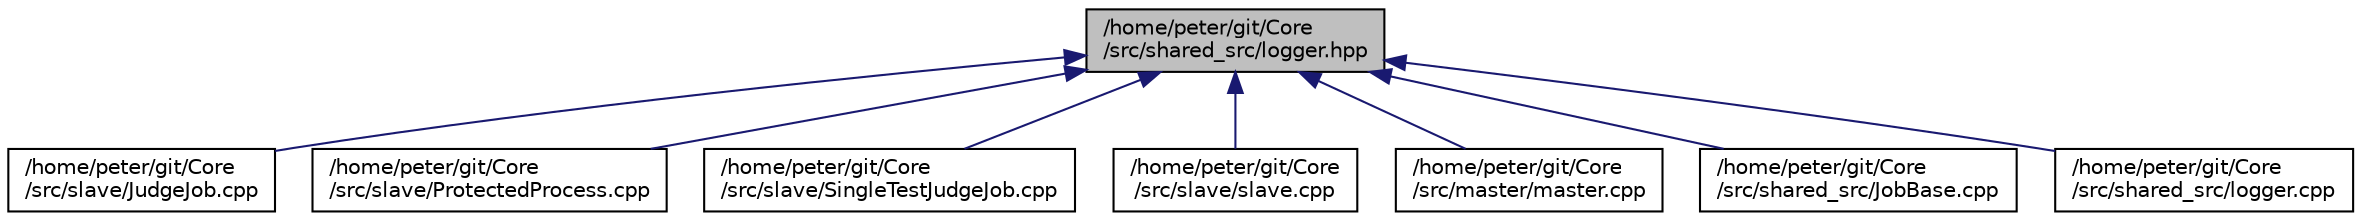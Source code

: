 digraph "/home/peter/git/Core/src/shared_src/logger.hpp"
{
 // LATEX_PDF_SIZE
  edge [fontname="Helvetica",fontsize="10",labelfontname="Helvetica",labelfontsize="10"];
  node [fontname="Helvetica",fontsize="10",shape=record];
  Node16 [label="/home/peter/git/Core\l/src/shared_src/logger.hpp",height=0.2,width=0.4,color="black", fillcolor="grey75", style="filled", fontcolor="black",tooltip=" "];
  Node16 -> Node17 [dir="back",color="midnightblue",fontsize="10",style="solid",fontname="Helvetica"];
  Node17 [label="/home/peter/git/Core\l/src/slave/JudgeJob.cpp",height=0.2,width=0.4,color="black", fillcolor="white", style="filled",URL="$_judge_job_8cpp.html",tooltip=" "];
  Node16 -> Node18 [dir="back",color="midnightblue",fontsize="10",style="solid",fontname="Helvetica"];
  Node18 [label="/home/peter/git/Core\l/src/slave/ProtectedProcess.cpp",height=0.2,width=0.4,color="black", fillcolor="white", style="filled",URL="$_protected_process_8cpp.html",tooltip=" "];
  Node16 -> Node19 [dir="back",color="midnightblue",fontsize="10",style="solid",fontname="Helvetica"];
  Node19 [label="/home/peter/git/Core\l/src/slave/SingleTestJudgeJob.cpp",height=0.2,width=0.4,color="black", fillcolor="white", style="filled",URL="$_single_test_judge_job_8cpp.html",tooltip=" "];
  Node16 -> Node20 [dir="back",color="midnightblue",fontsize="10",style="solid",fontname="Helvetica"];
  Node20 [label="/home/peter/git/Core\l/src/slave/slave.cpp",height=0.2,width=0.4,color="black", fillcolor="white", style="filled",URL="$slave_8cpp.html",tooltip=" "];
  Node16 -> Node21 [dir="back",color="midnightblue",fontsize="10",style="solid",fontname="Helvetica"];
  Node21 [label="/home/peter/git/Core\l/src/master/master.cpp",height=0.2,width=0.4,color="black", fillcolor="white", style="filled",URL="$master_8cpp.html",tooltip=" "];
  Node16 -> Node22 [dir="back",color="midnightblue",fontsize="10",style="solid",fontname="Helvetica"];
  Node22 [label="/home/peter/git/Core\l/src/shared_src/JobBase.cpp",height=0.2,width=0.4,color="black", fillcolor="white", style="filled",URL="$_job_base_8cpp.html",tooltip=" "];
  Node16 -> Node23 [dir="back",color="midnightblue",fontsize="10",style="solid",fontname="Helvetica"];
  Node23 [label="/home/peter/git/Core\l/src/shared_src/logger.cpp",height=0.2,width=0.4,color="black", fillcolor="white", style="filled",URL="$logger_8cpp.html",tooltip=" "];
}

